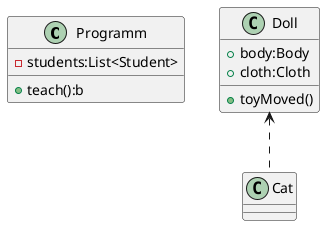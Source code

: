 @startuml

title " "



class Programm {
    -students:List<Student>
    +teach():b
}


class Doll{
  +body:Body
  +cloth:Cloth
  +toyMoved()
}

Doll <.. Cat


@enduml

